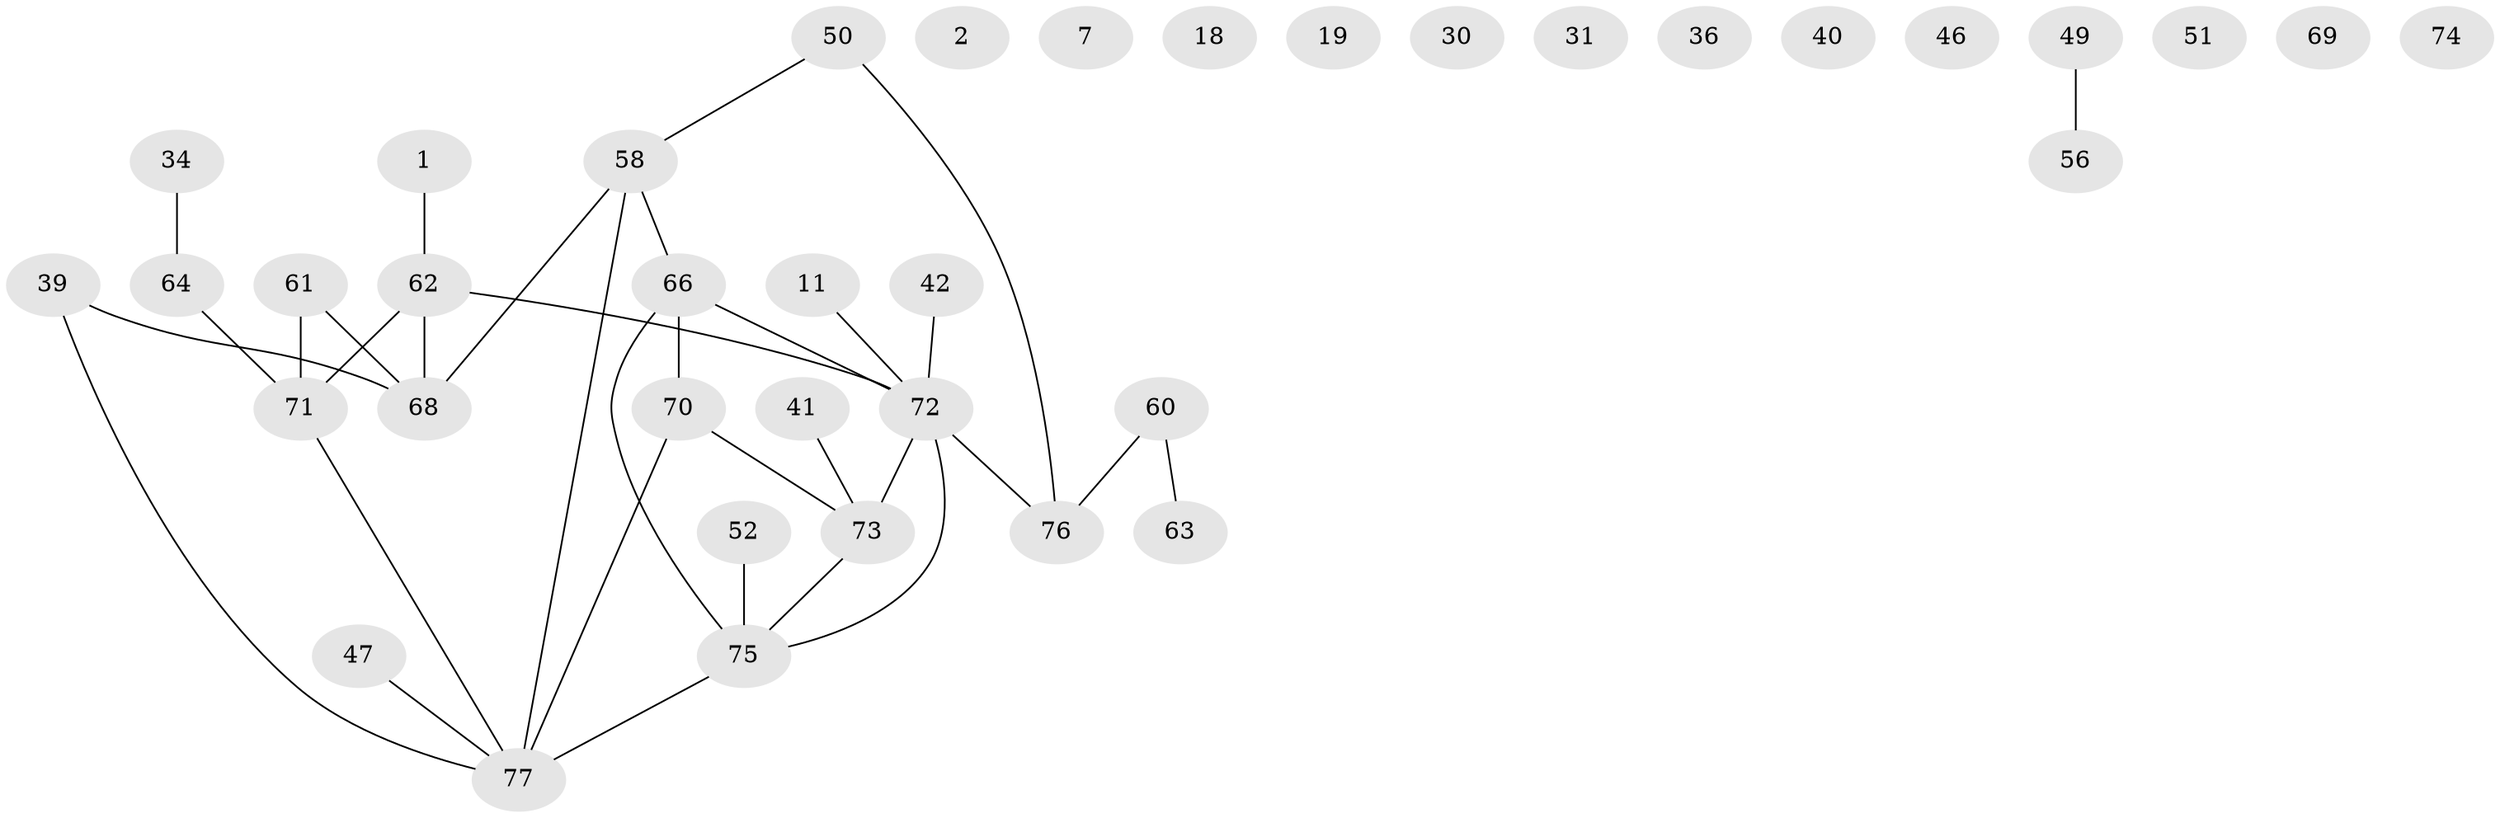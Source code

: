 // original degree distribution, {1: 0.2987012987012987, 0: 0.14285714285714285, 8: 0.012987012987012988, 3: 0.23376623376623376, 2: 0.19480519480519481, 5: 0.03896103896103896, 6: 0.025974025974025976, 4: 0.05194805194805195}
// Generated by graph-tools (version 1.1) at 2025/39/03/09/25 04:39:07]
// undirected, 38 vertices, 34 edges
graph export_dot {
graph [start="1"]
  node [color=gray90,style=filled];
  1;
  2;
  7;
  11;
  18;
  19;
  30;
  31;
  34 [super="+12+28"];
  36;
  39 [super="+29"];
  40;
  41;
  42;
  46;
  47;
  49;
  50;
  51 [super="+25"];
  52;
  56;
  58 [super="+57"];
  60;
  61;
  62;
  63;
  64 [super="+20"];
  66 [super="+53"];
  68 [super="+9"];
  69;
  70 [super="+3+5+14+55"];
  71 [super="+23"];
  72 [super="+4"];
  73 [super="+48+65"];
  74;
  75 [super="+22+59"];
  76;
  77 [super="+35+21+67"];
  1 -- 62;
  11 -- 72;
  34 -- 64;
  39 -- 68;
  39 -- 77;
  41 -- 73;
  42 -- 72;
  47 -- 77;
  49 -- 56;
  50 -- 76;
  50 -- 58;
  52 -- 75;
  58 -- 68;
  58 -- 77;
  58 -- 66;
  60 -- 63;
  60 -- 76;
  61 -- 71;
  61 -- 68;
  62 -- 68;
  62 -- 72 [weight=2];
  62 -- 71;
  64 -- 71;
  66 -- 70;
  66 -- 72;
  66 -- 75;
  70 -- 77 [weight=2];
  70 -- 73;
  71 -- 77;
  72 -- 76 [weight=2];
  72 -- 73 [weight=4];
  72 -- 75;
  73 -- 75;
  75 -- 77;
}
